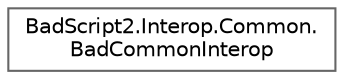 digraph "Graphical Class Hierarchy"
{
 // LATEX_PDF_SIZE
  bgcolor="transparent";
  edge [fontname=Helvetica,fontsize=10,labelfontname=Helvetica,labelfontsize=10];
  node [fontname=Helvetica,fontsize=10,shape=box,height=0.2,width=0.4];
  rankdir="LR";
  Node0 [id="Node000000",label="BadScript2.Interop.Common.\lBadCommonInterop",height=0.2,width=0.4,color="grey40", fillcolor="white", style="filled",URL="$class_bad_script2_1_1_interop_1_1_common_1_1_bad_common_interop.html",tooltip="Implements the Common Interop Wrapper."];
}
